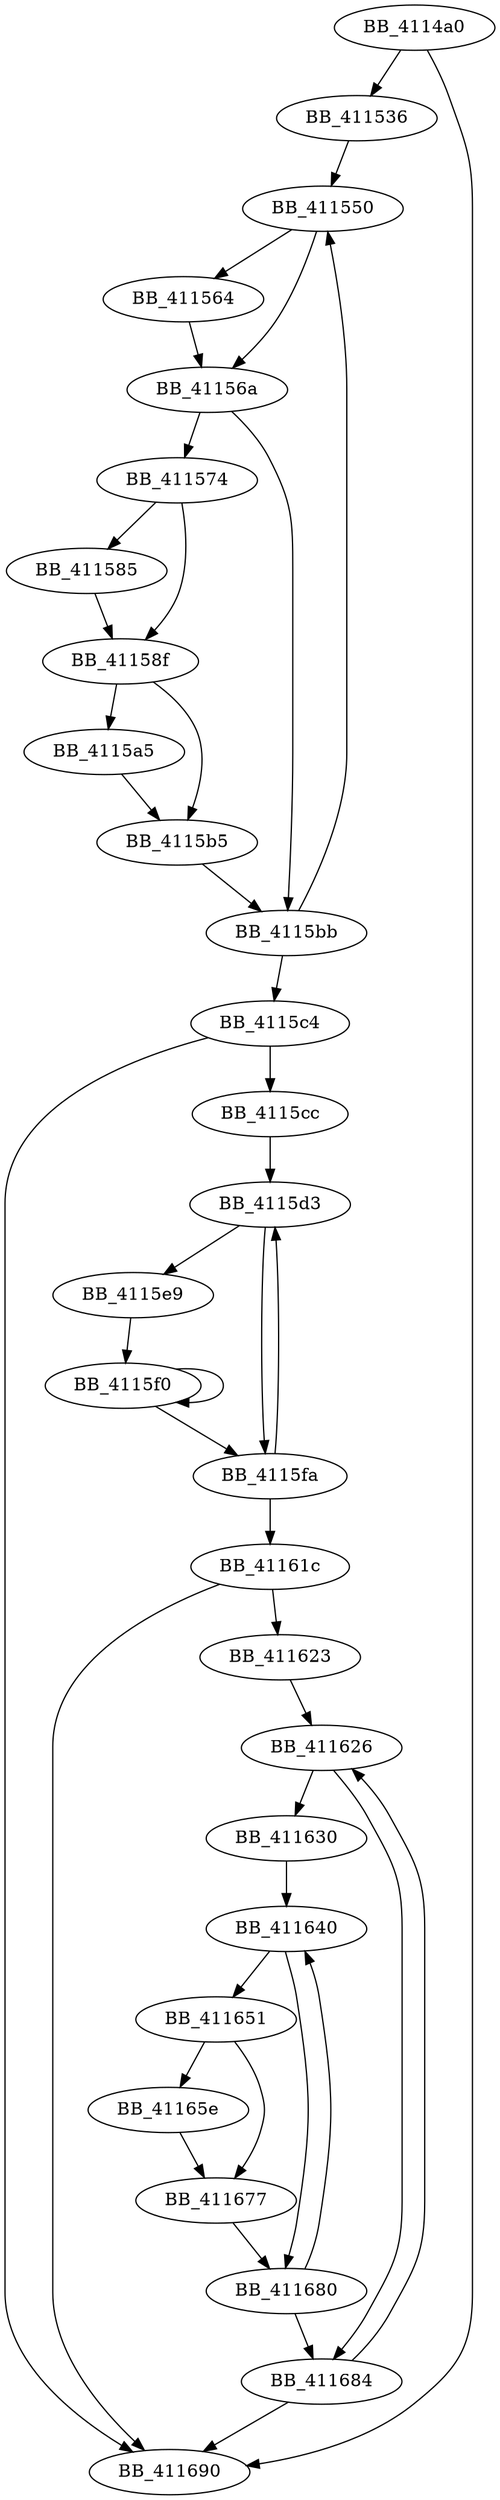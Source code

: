DiGraph sub_4114A0{
BB_4114a0->BB_411536
BB_4114a0->BB_411690
BB_411536->BB_411550
BB_411550->BB_411564
BB_411550->BB_41156a
BB_411564->BB_41156a
BB_41156a->BB_411574
BB_41156a->BB_4115bb
BB_411574->BB_411585
BB_411574->BB_41158f
BB_411585->BB_41158f
BB_41158f->BB_4115a5
BB_41158f->BB_4115b5
BB_4115a5->BB_4115b5
BB_4115b5->BB_4115bb
BB_4115bb->BB_411550
BB_4115bb->BB_4115c4
BB_4115c4->BB_4115cc
BB_4115c4->BB_411690
BB_4115cc->BB_4115d3
BB_4115d3->BB_4115e9
BB_4115d3->BB_4115fa
BB_4115e9->BB_4115f0
BB_4115f0->BB_4115f0
BB_4115f0->BB_4115fa
BB_4115fa->BB_4115d3
BB_4115fa->BB_41161c
BB_41161c->BB_411623
BB_41161c->BB_411690
BB_411623->BB_411626
BB_411626->BB_411630
BB_411626->BB_411684
BB_411630->BB_411640
BB_411640->BB_411651
BB_411640->BB_411680
BB_411651->BB_41165e
BB_411651->BB_411677
BB_41165e->BB_411677
BB_411677->BB_411680
BB_411680->BB_411640
BB_411680->BB_411684
BB_411684->BB_411626
BB_411684->BB_411690
}
